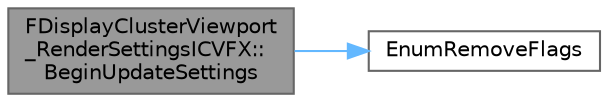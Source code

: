 digraph "FDisplayClusterViewport_RenderSettingsICVFX::BeginUpdateSettings"
{
 // INTERACTIVE_SVG=YES
 // LATEX_PDF_SIZE
  bgcolor="transparent";
  edge [fontname=Helvetica,fontsize=10,labelfontname=Helvetica,labelfontsize=10];
  node [fontname=Helvetica,fontsize=10,shape=box,height=0.2,width=0.4];
  rankdir="LR";
  Node1 [id="Node000001",label="FDisplayClusterViewport\l_RenderSettingsICVFX::\lBeginUpdateSettings",height=0.2,width=0.4,color="gray40", fillcolor="grey60", style="filled", fontcolor="black",tooltip=" "];
  Node1 -> Node2 [id="edge1_Node000001_Node000002",color="steelblue1",style="solid",tooltip=" "];
  Node2 [id="Node000002",label="EnumRemoveFlags",height=0.2,width=0.4,color="grey40", fillcolor="white", style="filled",URL="$d8/de7/EnumClassFlags_8h.html#a8f41d359ab4dfdceb01c60d4024ac697",tooltip=" "];
}
